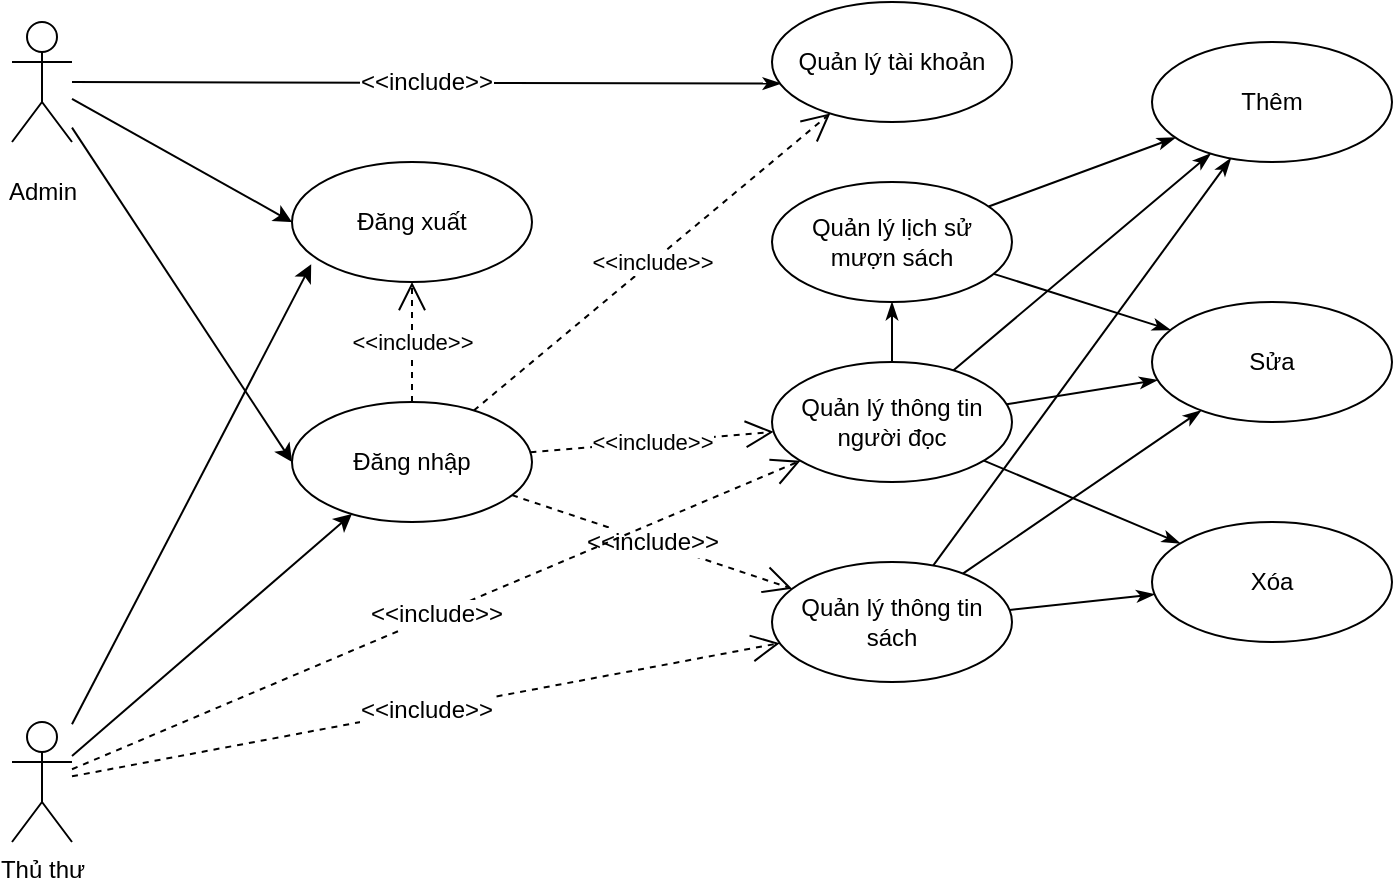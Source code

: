 <mxfile version="17.4.6" type="github">
  <diagram id="ns0LGziWZuAY21UMhe_E" name="Page-1">
    <mxGraphModel dx="994" dy="1713" grid="1" gridSize="10" guides="1" tooltips="1" connect="1" arrows="1" fold="1" page="1" pageScale="1" pageWidth="827" pageHeight="1169" math="0" shadow="0">
      <root>
        <mxCell id="0" />
        <mxCell id="1" parent="0" />
        <mxCell id="oKsEx5RmJm3Wn2f_pqoI-7" style="rounded=0;orthogonalLoop=1;jettySize=auto;html=1;entryX=0;entryY=0.5;entryDx=0;entryDy=0;" edge="1" parent="1" source="oKsEx5RmJm3Wn2f_pqoI-1" target="oKsEx5RmJm3Wn2f_pqoI-5">
          <mxGeometry relative="1" as="geometry" />
        </mxCell>
        <mxCell id="oKsEx5RmJm3Wn2f_pqoI-9" style="rounded=0;orthogonalLoop=1;jettySize=auto;html=1;entryX=0;entryY=0.5;entryDx=0;entryDy=0;" edge="1" parent="1" source="oKsEx5RmJm3Wn2f_pqoI-1" target="oKsEx5RmJm3Wn2f_pqoI-8">
          <mxGeometry relative="1" as="geometry" />
        </mxCell>
        <mxCell id="oKsEx5RmJm3Wn2f_pqoI-38" value="&amp;lt;&amp;lt;include&amp;gt;&amp;gt;" style="edgeStyle=none;rounded=0;orthogonalLoop=1;jettySize=auto;html=1;entryX=0.037;entryY=0.68;entryDx=0;entryDy=0;entryPerimeter=0;fontFamily=Helvetica;fontSize=12;fontColor=default;endArrow=classicThin;endFill=1;endSize=6;" edge="1" parent="1" source="oKsEx5RmJm3Wn2f_pqoI-1" target="oKsEx5RmJm3Wn2f_pqoI-11">
          <mxGeometry relative="1" as="geometry" />
        </mxCell>
        <mxCell id="oKsEx5RmJm3Wn2f_pqoI-1" value="&lt;p style=&quot;line-height: 1&quot;&gt;Admin&lt;br&gt;&lt;/p&gt;" style="shape=umlActor;verticalLabelPosition=bottom;verticalAlign=top;html=1;outlineConnect=0;" vertex="1" parent="1">
          <mxGeometry x="60" y="-10" width="30" height="60" as="geometry" />
        </mxCell>
        <mxCell id="oKsEx5RmJm3Wn2f_pqoI-10" value="&amp;lt;&amp;lt;include&amp;gt;&amp;gt;" style="edgeStyle=orthogonalEdgeStyle;rounded=0;orthogonalLoop=1;jettySize=auto;html=1;endArrow=open;endFill=0;dashed=1;jumpSize=11;endSize=12;" edge="1" parent="1" source="oKsEx5RmJm3Wn2f_pqoI-5" target="oKsEx5RmJm3Wn2f_pqoI-8">
          <mxGeometry relative="1" as="geometry" />
        </mxCell>
        <mxCell id="oKsEx5RmJm3Wn2f_pqoI-12" value="&amp;lt;&amp;lt;include&amp;gt;&amp;gt;" style="rounded=0;jumpSize=11;orthogonalLoop=1;jettySize=auto;html=1;dashed=1;endArrow=open;endFill=0;endSize=12;" edge="1" parent="1" source="oKsEx5RmJm3Wn2f_pqoI-5" target="oKsEx5RmJm3Wn2f_pqoI-11">
          <mxGeometry relative="1" as="geometry" />
        </mxCell>
        <mxCell id="oKsEx5RmJm3Wn2f_pqoI-16" value="&amp;lt;&amp;lt;include&amp;gt;&amp;gt;" style="rounded=0;jumpSize=11;orthogonalLoop=1;jettySize=auto;html=1;dashed=1;endArrow=open;endFill=0;endSize=12;" edge="1" parent="1" source="oKsEx5RmJm3Wn2f_pqoI-5" target="oKsEx5RmJm3Wn2f_pqoI-15">
          <mxGeometry relative="1" as="geometry" />
        </mxCell>
        <mxCell id="oKsEx5RmJm3Wn2f_pqoI-24" value="&amp;lt;&amp;lt;include&amp;gt;&amp;gt;" style="edgeStyle=none;rounded=0;orthogonalLoop=1;jettySize=auto;html=1;dashed=1;fontFamily=Helvetica;fontSize=12;fontColor=default;endArrow=open;endFill=0;endSize=12;" edge="1" parent="1" source="oKsEx5RmJm3Wn2f_pqoI-5" target="oKsEx5RmJm3Wn2f_pqoI-23">
          <mxGeometry relative="1" as="geometry" />
        </mxCell>
        <mxCell id="oKsEx5RmJm3Wn2f_pqoI-5" value="Đăng nhập" style="ellipse;whiteSpace=wrap;html=1;" vertex="1" parent="1">
          <mxGeometry x="200" y="180" width="120" height="60" as="geometry" />
        </mxCell>
        <mxCell id="oKsEx5RmJm3Wn2f_pqoI-8" value="Đăng xuất" style="ellipse;whiteSpace=wrap;html=1;" vertex="1" parent="1">
          <mxGeometry x="200" y="60" width="120" height="60" as="geometry" />
        </mxCell>
        <mxCell id="oKsEx5RmJm3Wn2f_pqoI-11" value="Quản lý tài khoản" style="ellipse;whiteSpace=wrap;html=1;" vertex="1" parent="1">
          <mxGeometry x="440" y="-20" width="120" height="60" as="geometry" />
        </mxCell>
        <mxCell id="oKsEx5RmJm3Wn2f_pqoI-27" value="" style="edgeStyle=none;rounded=0;orthogonalLoop=1;jettySize=auto;html=1;fontFamily=Helvetica;fontSize=12;fontColor=default;endArrow=classicThin;endFill=1;endSize=6;" edge="1" parent="1" source="oKsEx5RmJm3Wn2f_pqoI-15" target="oKsEx5RmJm3Wn2f_pqoI-26">
          <mxGeometry relative="1" as="geometry" />
        </mxCell>
        <mxCell id="oKsEx5RmJm3Wn2f_pqoI-29" value="" style="edgeStyle=none;rounded=0;orthogonalLoop=1;jettySize=auto;html=1;fontFamily=Helvetica;fontSize=12;fontColor=default;endArrow=classicThin;endFill=1;endSize=6;" edge="1" parent="1" source="oKsEx5RmJm3Wn2f_pqoI-15" target="oKsEx5RmJm3Wn2f_pqoI-28">
          <mxGeometry relative="1" as="geometry" />
        </mxCell>
        <mxCell id="oKsEx5RmJm3Wn2f_pqoI-31" value="" style="edgeStyle=none;rounded=0;orthogonalLoop=1;jettySize=auto;html=1;fontFamily=Helvetica;fontSize=12;fontColor=default;endArrow=classicThin;endFill=1;endSize=6;" edge="1" parent="1" source="oKsEx5RmJm3Wn2f_pqoI-15" target="oKsEx5RmJm3Wn2f_pqoI-30">
          <mxGeometry relative="1" as="geometry" />
        </mxCell>
        <mxCell id="oKsEx5RmJm3Wn2f_pqoI-34" value="" style="edgeStyle=none;rounded=0;orthogonalLoop=1;jettySize=auto;html=1;fontFamily=Helvetica;fontSize=12;fontColor=default;endArrow=classicThin;endFill=1;endSize=6;" edge="1" parent="1" source="oKsEx5RmJm3Wn2f_pqoI-15" target="oKsEx5RmJm3Wn2f_pqoI-33">
          <mxGeometry relative="1" as="geometry" />
        </mxCell>
        <mxCell id="oKsEx5RmJm3Wn2f_pqoI-15" value="Quản lý thông tin người đọc" style="ellipse;whiteSpace=wrap;html=1;" vertex="1" parent="1">
          <mxGeometry x="440" y="160" width="120" height="60" as="geometry" />
        </mxCell>
        <mxCell id="oKsEx5RmJm3Wn2f_pqoI-20" style="rounded=0;orthogonalLoop=1;jettySize=auto;html=1;fontFamily=Helvetica;fontSize=12;fontColor=default;" edge="1" parent="1" source="oKsEx5RmJm3Wn2f_pqoI-17" target="oKsEx5RmJm3Wn2f_pqoI-5">
          <mxGeometry relative="1" as="geometry" />
        </mxCell>
        <mxCell id="oKsEx5RmJm3Wn2f_pqoI-21" value="&amp;lt;&amp;lt;include&amp;gt;&amp;gt;" style="edgeStyle=none;rounded=0;orthogonalLoop=1;jettySize=auto;html=1;fontFamily=Helvetica;fontSize=12;fontColor=default;endSize=12;endArrow=open;endFill=0;dashed=1;" edge="1" parent="1" source="oKsEx5RmJm3Wn2f_pqoI-17" target="oKsEx5RmJm3Wn2f_pqoI-15">
          <mxGeometry relative="1" as="geometry" />
        </mxCell>
        <mxCell id="oKsEx5RmJm3Wn2f_pqoI-22" style="edgeStyle=none;rounded=0;orthogonalLoop=1;jettySize=auto;html=1;entryX=0.08;entryY=0.853;entryDx=0;entryDy=0;entryPerimeter=0;fontFamily=Helvetica;fontSize=12;fontColor=default;" edge="1" parent="1" source="oKsEx5RmJm3Wn2f_pqoI-17" target="oKsEx5RmJm3Wn2f_pqoI-8">
          <mxGeometry relative="1" as="geometry" />
        </mxCell>
        <mxCell id="oKsEx5RmJm3Wn2f_pqoI-25" value="&amp;lt;&amp;lt;include&amp;gt;&amp;gt;" style="edgeStyle=none;rounded=0;orthogonalLoop=1;jettySize=auto;html=1;dashed=1;fontFamily=Helvetica;fontSize=12;fontColor=default;endArrow=open;endFill=0;endSize=12;" edge="1" parent="1" source="oKsEx5RmJm3Wn2f_pqoI-17" target="oKsEx5RmJm3Wn2f_pqoI-23">
          <mxGeometry relative="1" as="geometry" />
        </mxCell>
        <mxCell id="oKsEx5RmJm3Wn2f_pqoI-17" value="Thủ thư" style="shape=umlActor;verticalLabelPosition=bottom;verticalAlign=top;html=1;outlineConnect=0;" vertex="1" parent="1">
          <mxGeometry x="60" y="340" width="30" height="60" as="geometry" />
        </mxCell>
        <mxCell id="oKsEx5RmJm3Wn2f_pqoI-35" style="edgeStyle=none;rounded=0;orthogonalLoop=1;jettySize=auto;html=1;fontFamily=Helvetica;fontSize=12;fontColor=default;endArrow=classicThin;endFill=1;endSize=6;" edge="1" parent="1" source="oKsEx5RmJm3Wn2f_pqoI-23" target="oKsEx5RmJm3Wn2f_pqoI-28">
          <mxGeometry relative="1" as="geometry" />
        </mxCell>
        <mxCell id="oKsEx5RmJm3Wn2f_pqoI-36" style="edgeStyle=none;rounded=0;orthogonalLoop=1;jettySize=auto;html=1;fontFamily=Helvetica;fontSize=12;fontColor=default;endArrow=classicThin;endFill=1;endSize=6;" edge="1" parent="1" source="oKsEx5RmJm3Wn2f_pqoI-23" target="oKsEx5RmJm3Wn2f_pqoI-30">
          <mxGeometry relative="1" as="geometry" />
        </mxCell>
        <mxCell id="oKsEx5RmJm3Wn2f_pqoI-37" style="edgeStyle=none;rounded=0;orthogonalLoop=1;jettySize=auto;html=1;fontFamily=Helvetica;fontSize=12;fontColor=default;endArrow=classicThin;endFill=1;endSize=6;" edge="1" parent="1" source="oKsEx5RmJm3Wn2f_pqoI-23" target="oKsEx5RmJm3Wn2f_pqoI-33">
          <mxGeometry relative="1" as="geometry" />
        </mxCell>
        <mxCell id="oKsEx5RmJm3Wn2f_pqoI-23" value="Quản lý thông tin sách" style="ellipse;whiteSpace=wrap;html=1;" vertex="1" parent="1">
          <mxGeometry x="440" y="260" width="120" height="60" as="geometry" />
        </mxCell>
        <mxCell id="oKsEx5RmJm3Wn2f_pqoI-40" style="edgeStyle=none;rounded=0;orthogonalLoop=1;jettySize=auto;html=1;fontFamily=Helvetica;fontSize=12;fontColor=default;endArrow=classicThin;endFill=1;endSize=6;" edge="1" parent="1" source="oKsEx5RmJm3Wn2f_pqoI-26" target="oKsEx5RmJm3Wn2f_pqoI-28">
          <mxGeometry relative="1" as="geometry" />
        </mxCell>
        <mxCell id="oKsEx5RmJm3Wn2f_pqoI-41" style="edgeStyle=none;rounded=0;orthogonalLoop=1;jettySize=auto;html=1;fontFamily=Helvetica;fontSize=12;fontColor=default;endArrow=classicThin;endFill=1;endSize=6;" edge="1" parent="1" source="oKsEx5RmJm3Wn2f_pqoI-26" target="oKsEx5RmJm3Wn2f_pqoI-30">
          <mxGeometry relative="1" as="geometry" />
        </mxCell>
        <mxCell id="oKsEx5RmJm3Wn2f_pqoI-26" value="Quản lý lịch sử &lt;br&gt;mượn sách" style="ellipse;whiteSpace=wrap;html=1;" vertex="1" parent="1">
          <mxGeometry x="440" y="70" width="120" height="60" as="geometry" />
        </mxCell>
        <mxCell id="oKsEx5RmJm3Wn2f_pqoI-28" value="Thêm" style="ellipse;whiteSpace=wrap;html=1;" vertex="1" parent="1">
          <mxGeometry x="630" width="120" height="60" as="geometry" />
        </mxCell>
        <mxCell id="oKsEx5RmJm3Wn2f_pqoI-30" value="Sửa" style="ellipse;whiteSpace=wrap;html=1;" vertex="1" parent="1">
          <mxGeometry x="630" y="130" width="120" height="60" as="geometry" />
        </mxCell>
        <mxCell id="oKsEx5RmJm3Wn2f_pqoI-33" value="Xóa" style="ellipse;whiteSpace=wrap;html=1;" vertex="1" parent="1">
          <mxGeometry x="630" y="240" width="120" height="60" as="geometry" />
        </mxCell>
      </root>
    </mxGraphModel>
  </diagram>
</mxfile>
